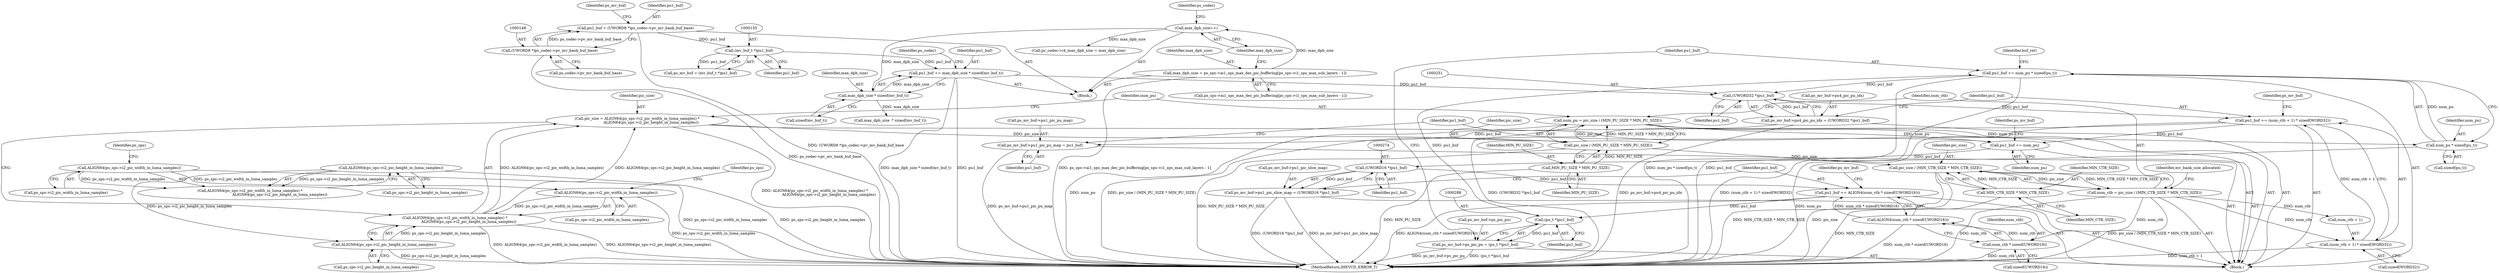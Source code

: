 digraph "0_Android_913d9e8d93d6b81bb8eac3fc2c1426651f5b259d_1@API" {
"1000290" [label="(Call,pu1_buf += num_pu * sizeof(pu_t))"];
"1000292" [label="(Call,num_pu * sizeof(pu_t))"];
"1000215" [label="(Call,num_pu = pic_size / (MIN_PU_SIZE * MIN_PU_SIZE))"];
"1000217" [label="(Call,pic_size / (MIN_PU_SIZE * MIN_PU_SIZE))"];
"1000204" [label="(Call,pic_size = ALIGN64(ps_sps->i2_pic_width_in_luma_samples) *\n                        ALIGN64(ps_sps->i2_pic_height_in_luma_samples))"];
"1000206" [label="(Call,ALIGN64(ps_sps->i2_pic_width_in_luma_samples) *\n                        ALIGN64(ps_sps->i2_pic_height_in_luma_samples))"];
"1000207" [label="(Call,ALIGN64(ps_sps->i2_pic_width_in_luma_samples))"];
"1000182" [label="(Call,ALIGN64(ps_sps->i2_pic_width_in_luma_samples))"];
"1000211" [label="(Call,ALIGN64(ps_sps->i2_pic_height_in_luma_samples))"];
"1000186" [label="(Call,ALIGN64(ps_sps->i2_pic_height_in_luma_samples))"];
"1000219" [label="(Call,MIN_PU_SIZE * MIN_PU_SIZE)"];
"1000287" [label="(Call,(pu_t *)pu1_buf)"];
"1000276" [label="(Call,pu1_buf += ALIGN4(num_ctb * sizeof(UWORD16)))"];
"1000278" [label="(Call,ALIGN4(num_ctb * sizeof(UWORD16)))"];
"1000279" [label="(Call,num_ctb * sizeof(UWORD16))"];
"1000222" [label="(Call,num_ctb = pic_size / (MIN_CTB_SIZE * MIN_CTB_SIZE))"];
"1000224" [label="(Call,pic_size / (MIN_CTB_SIZE * MIN_CTB_SIZE))"];
"1000226" [label="(Call,MIN_CTB_SIZE * MIN_CTB_SIZE)"];
"1000273" [label="(Call,(UWORD16 *)pu1_buf)"];
"1000266" [label="(Call,pu1_buf += num_pu)"];
"1000253" [label="(Call,pu1_buf += (num_ctb + 1) * sizeof(WORD32))"];
"1000255" [label="(Call,(num_ctb + 1) * sizeof(WORD32))"];
"1000250" [label="(Call,(UWORD32 *)pu1_buf)"];
"1000290" [label="(Call,pu1_buf += num_pu * sizeof(pu_t))"];
"1000157" [label="(Call,pu1_buf += max_dpb_size * sizeof(mv_buf_t))"];
"1000159" [label="(Call,max_dpb_size * sizeof(mv_buf_t))"];
"1000138" [label="(Call,max_dpb_size++)"];
"1000127" [label="(Call,max_dpb_size = ps_sps->ai1_sps_max_dec_pic_buffering[ps_sps->i1_sps_max_sub_layers - 1])"];
"1000154" [label="(Call,(mv_buf_t *)pu1_buf)"];
"1000145" [label="(Call,pu1_buf = (UWORD8 *)ps_codec->pv_mv_bank_buf_base)"];
"1000147" [label="(Call,(UWORD8 *)ps_codec->pv_mv_bank_buf_base)"];
"1000246" [label="(Call,ps_mv_buf->pu4_pic_pu_idx = (UWORD32 *)pu1_buf)"];
"1000261" [label="(Call,ps_mv_buf->pu1_pic_pu_map = pu1_buf)"];
"1000269" [label="(Call,ps_mv_buf->pu1_pic_slice_map = (UWORD16 *)pu1_buf)"];
"1000283" [label="(Call,ps_mv_buf->ps_pic_pu = (pu_t *)pu1_buf)"];
"1000227" [label="(Identifier,MIN_CTB_SIZE)"];
"1000160" [label="(Identifier,max_dpb_size)"];
"1000287" [label="(Call,(pu_t *)pu1_buf)"];
"1000324" [label="(MethodReturn,IHEVCD_ERROR_T)"];
"1000277" [label="(Identifier,pu1_buf)"];
"1000129" [label="(Call,ps_sps->ai1_sps_max_dec_pic_buffering[ps_sps->i1_sps_max_sub_layers - 1])"];
"1000156" [label="(Identifier,pu1_buf)"];
"1000165" [label="(Identifier,ps_codec)"];
"1000152" [label="(Call,ps_mv_buf = (mv_buf_t *)pu1_buf)"];
"1000254" [label="(Identifier,pu1_buf)"];
"1000269" [label="(Call,ps_mv_buf->pu1_pic_slice_map = (UWORD16 *)pu1_buf)"];
"1000212" [label="(Call,ps_sps->i2_pic_height_in_luma_samples)"];
"1000157" [label="(Call,pu1_buf += max_dpb_size * sizeof(mv_buf_t))"];
"1000223" [label="(Identifier,num_ctb)"];
"1000218" [label="(Identifier,pic_size)"];
"1000139" [label="(Identifier,max_dpb_size)"];
"1000159" [label="(Call,max_dpb_size * sizeof(mv_buf_t))"];
"1000262" [label="(Call,ps_mv_buf->pu1_pic_pu_map)"];
"1000255" [label="(Call,(num_ctb + 1) * sizeof(WORD32))"];
"1000186" [label="(Call,ALIGN64(ps_sps->i2_pic_height_in_luma_samples))"];
"1000297" [label="(Identifier,buf_ret)"];
"1000188" [label="(Identifier,ps_sps)"];
"1000221" [label="(Identifier,MIN_PU_SIZE)"];
"1000187" [label="(Call,ps_sps->i2_pic_height_in_luma_samples)"];
"1000267" [label="(Identifier,pu1_buf)"];
"1000106" [label="(Block,)"];
"1000183" [label="(Call,ps_sps->i2_pic_width_in_luma_samples)"];
"1000138" [label="(Call,max_dpb_size++)"];
"1000225" [label="(Identifier,pic_size)"];
"1000154" [label="(Call,(mv_buf_t *)pu1_buf)"];
"1000140" [label="(Call,ps_codec->i4_max_dpb_size = max_dpb_size)"];
"1000215" [label="(Call,num_pu = pic_size / (MIN_PU_SIZE * MIN_PU_SIZE))"];
"1000281" [label="(Call,sizeof(UWORD16))"];
"1000181" [label="(Call,ALIGN64(ps_sps->i2_pic_width_in_luma_samples) *\n                                                   ALIGN64(ps_sps->i2_pic_height_in_luma_samples))"];
"1000217" [label="(Call,pic_size / (MIN_PU_SIZE * MIN_PU_SIZE))"];
"1000174" [label="(Call,max_dpb_size  * sizeof(mv_buf_t))"];
"1000204" [label="(Call,pic_size = ALIGN64(ps_sps->i2_pic_width_in_luma_samples) *\n                        ALIGN64(ps_sps->i2_pic_height_in_luma_samples))"];
"1000261" [label="(Call,ps_mv_buf->pu1_pic_pu_map = pu1_buf)"];
"1000147" [label="(Call,(UWORD8 *)ps_codec->pv_mv_bank_buf_base)"];
"1000146" [label="(Identifier,pu1_buf)"];
"1000273" [label="(Call,(UWORD16 *)pu1_buf)"];
"1000268" [label="(Identifier,num_pu)"];
"1000213" [label="(Identifier,ps_sps)"];
"1000224" [label="(Call,pic_size / (MIN_CTB_SIZE * MIN_CTB_SIZE))"];
"1000127" [label="(Call,max_dpb_size = ps_sps->ai1_sps_max_dec_pic_buffering[ps_sps->i1_sps_max_sub_layers - 1])"];
"1000292" [label="(Call,num_pu * sizeof(pu_t))"];
"1000266" [label="(Call,pu1_buf += num_pu)"];
"1000228" [label="(Identifier,MIN_CTB_SIZE)"];
"1000275" [label="(Identifier,pu1_buf)"];
"1000270" [label="(Call,ps_mv_buf->pu1_pic_slice_map)"];
"1000284" [label="(Call,ps_mv_buf->ps_pic_pu)"];
"1000161" [label="(Call,sizeof(mv_buf_t))"];
"1000128" [label="(Identifier,max_dpb_size)"];
"1000222" [label="(Call,num_ctb = pic_size / (MIN_CTB_SIZE * MIN_CTB_SIZE))"];
"1000259" [label="(Call,sizeof(WORD32))"];
"1000280" [label="(Identifier,num_ctb)"];
"1000290" [label="(Call,pu1_buf += num_pu * sizeof(pu_t))"];
"1000283" [label="(Call,ps_mv_buf->ps_pic_pu = (pu_t *)pu1_buf)"];
"1000252" [label="(Identifier,pu1_buf)"];
"1000265" [label="(Identifier,pu1_buf)"];
"1000289" [label="(Identifier,pu1_buf)"];
"1000153" [label="(Identifier,ps_mv_buf)"];
"1000219" [label="(Call,MIN_PU_SIZE * MIN_PU_SIZE)"];
"1000294" [label="(Call,sizeof(pu_t))"];
"1000182" [label="(Call,ALIGN64(ps_sps->i2_pic_width_in_luma_samples))"];
"1000278" [label="(Call,ALIGN4(num_ctb * sizeof(UWORD16)))"];
"1000279" [label="(Call,num_ctb * sizeof(UWORD16))"];
"1000256" [label="(Call,num_ctb + 1)"];
"1000271" [label="(Identifier,ps_mv_buf)"];
"1000226" [label="(Call,MIN_CTB_SIZE * MIN_CTB_SIZE)"];
"1000246" [label="(Call,ps_mv_buf->pu4_pic_pu_idx = (UWORD32 *)pu1_buf)"];
"1000206" [label="(Call,ALIGN64(ps_sps->i2_pic_width_in_luma_samples) *\n                        ALIGN64(ps_sps->i2_pic_height_in_luma_samples))"];
"1000145" [label="(Call,pu1_buf = (UWORD8 *)ps_codec->pv_mv_bank_buf_base)"];
"1000142" [label="(Identifier,ps_codec)"];
"1000205" [label="(Identifier,pic_size)"];
"1000285" [label="(Identifier,ps_mv_buf)"];
"1000207" [label="(Call,ALIGN64(ps_sps->i2_pic_width_in_luma_samples))"];
"1000250" [label="(Call,(UWORD32 *)pu1_buf)"];
"1000149" [label="(Call,ps_codec->pv_mv_bank_buf_base)"];
"1000211" [label="(Call,ALIGN64(ps_sps->i2_pic_height_in_luma_samples))"];
"1000253" [label="(Call,pu1_buf += (num_ctb + 1) * sizeof(WORD32))"];
"1000291" [label="(Identifier,pu1_buf)"];
"1000208" [label="(Call,ps_sps->i2_pic_width_in_luma_samples)"];
"1000276" [label="(Call,pu1_buf += ALIGN4(num_ctb * sizeof(UWORD16)))"];
"1000216" [label="(Identifier,num_pu)"];
"1000293" [label="(Identifier,num_pu)"];
"1000247" [label="(Call,ps_mv_buf->pu4_pic_pu_idx)"];
"1000263" [label="(Identifier,ps_mv_buf)"];
"1000158" [label="(Identifier,pu1_buf)"];
"1000220" [label="(Identifier,MIN_PU_SIZE)"];
"1000199" [label="(Block,)"];
"1000230" [label="(Identifier,mv_bank_size_allocated)"];
"1000290" -> "1000199"  [label="AST: "];
"1000290" -> "1000292"  [label="CFG: "];
"1000291" -> "1000290"  [label="AST: "];
"1000292" -> "1000290"  [label="AST: "];
"1000297" -> "1000290"  [label="CFG: "];
"1000290" -> "1000324"  [label="DDG: pu1_buf"];
"1000290" -> "1000324"  [label="DDG: num_pu * sizeof(pu_t)"];
"1000290" -> "1000250"  [label="DDG: pu1_buf"];
"1000292" -> "1000290"  [label="DDG: num_pu"];
"1000287" -> "1000290"  [label="DDG: pu1_buf"];
"1000292" -> "1000294"  [label="CFG: "];
"1000293" -> "1000292"  [label="AST: "];
"1000294" -> "1000292"  [label="AST: "];
"1000292" -> "1000324"  [label="DDG: num_pu"];
"1000215" -> "1000292"  [label="DDG: num_pu"];
"1000215" -> "1000199"  [label="AST: "];
"1000215" -> "1000217"  [label="CFG: "];
"1000216" -> "1000215"  [label="AST: "];
"1000217" -> "1000215"  [label="AST: "];
"1000223" -> "1000215"  [label="CFG: "];
"1000215" -> "1000324"  [label="DDG: num_pu"];
"1000215" -> "1000324"  [label="DDG: pic_size / (MIN_PU_SIZE * MIN_PU_SIZE)"];
"1000217" -> "1000215"  [label="DDG: pic_size"];
"1000217" -> "1000215"  [label="DDG: MIN_PU_SIZE * MIN_PU_SIZE"];
"1000215" -> "1000266"  [label="DDG: num_pu"];
"1000217" -> "1000219"  [label="CFG: "];
"1000218" -> "1000217"  [label="AST: "];
"1000219" -> "1000217"  [label="AST: "];
"1000217" -> "1000324"  [label="DDG: MIN_PU_SIZE * MIN_PU_SIZE"];
"1000204" -> "1000217"  [label="DDG: pic_size"];
"1000219" -> "1000217"  [label="DDG: MIN_PU_SIZE"];
"1000217" -> "1000224"  [label="DDG: pic_size"];
"1000204" -> "1000199"  [label="AST: "];
"1000204" -> "1000206"  [label="CFG: "];
"1000205" -> "1000204"  [label="AST: "];
"1000206" -> "1000204"  [label="AST: "];
"1000216" -> "1000204"  [label="CFG: "];
"1000204" -> "1000324"  [label="DDG: ALIGN64(ps_sps->i2_pic_width_in_luma_samples) *\n                        ALIGN64(ps_sps->i2_pic_height_in_luma_samples)"];
"1000206" -> "1000204"  [label="DDG: ALIGN64(ps_sps->i2_pic_width_in_luma_samples)"];
"1000206" -> "1000204"  [label="DDG: ALIGN64(ps_sps->i2_pic_height_in_luma_samples)"];
"1000206" -> "1000211"  [label="CFG: "];
"1000207" -> "1000206"  [label="AST: "];
"1000211" -> "1000206"  [label="AST: "];
"1000206" -> "1000324"  [label="DDG: ALIGN64(ps_sps->i2_pic_width_in_luma_samples)"];
"1000206" -> "1000324"  [label="DDG: ALIGN64(ps_sps->i2_pic_height_in_luma_samples)"];
"1000207" -> "1000206"  [label="DDG: ps_sps->i2_pic_width_in_luma_samples"];
"1000211" -> "1000206"  [label="DDG: ps_sps->i2_pic_height_in_luma_samples"];
"1000207" -> "1000208"  [label="CFG: "];
"1000208" -> "1000207"  [label="AST: "];
"1000213" -> "1000207"  [label="CFG: "];
"1000207" -> "1000324"  [label="DDG: ps_sps->i2_pic_width_in_luma_samples"];
"1000182" -> "1000207"  [label="DDG: ps_sps->i2_pic_width_in_luma_samples"];
"1000182" -> "1000181"  [label="AST: "];
"1000182" -> "1000183"  [label="CFG: "];
"1000183" -> "1000182"  [label="AST: "];
"1000188" -> "1000182"  [label="CFG: "];
"1000182" -> "1000324"  [label="DDG: ps_sps->i2_pic_width_in_luma_samples"];
"1000182" -> "1000181"  [label="DDG: ps_sps->i2_pic_width_in_luma_samples"];
"1000211" -> "1000212"  [label="CFG: "];
"1000212" -> "1000211"  [label="AST: "];
"1000211" -> "1000324"  [label="DDG: ps_sps->i2_pic_height_in_luma_samples"];
"1000186" -> "1000211"  [label="DDG: ps_sps->i2_pic_height_in_luma_samples"];
"1000186" -> "1000181"  [label="AST: "];
"1000186" -> "1000187"  [label="CFG: "];
"1000187" -> "1000186"  [label="AST: "];
"1000181" -> "1000186"  [label="CFG: "];
"1000186" -> "1000324"  [label="DDG: ps_sps->i2_pic_height_in_luma_samples"];
"1000186" -> "1000181"  [label="DDG: ps_sps->i2_pic_height_in_luma_samples"];
"1000219" -> "1000221"  [label="CFG: "];
"1000220" -> "1000219"  [label="AST: "];
"1000221" -> "1000219"  [label="AST: "];
"1000219" -> "1000324"  [label="DDG: MIN_PU_SIZE"];
"1000287" -> "1000283"  [label="AST: "];
"1000287" -> "1000289"  [label="CFG: "];
"1000288" -> "1000287"  [label="AST: "];
"1000289" -> "1000287"  [label="AST: "];
"1000283" -> "1000287"  [label="CFG: "];
"1000287" -> "1000283"  [label="DDG: pu1_buf"];
"1000276" -> "1000287"  [label="DDG: pu1_buf"];
"1000276" -> "1000199"  [label="AST: "];
"1000276" -> "1000278"  [label="CFG: "];
"1000277" -> "1000276"  [label="AST: "];
"1000278" -> "1000276"  [label="AST: "];
"1000285" -> "1000276"  [label="CFG: "];
"1000276" -> "1000324"  [label="DDG: ALIGN4(num_ctb * sizeof(UWORD16))"];
"1000278" -> "1000276"  [label="DDG: num_ctb * sizeof(UWORD16)"];
"1000273" -> "1000276"  [label="DDG: pu1_buf"];
"1000278" -> "1000279"  [label="CFG: "];
"1000279" -> "1000278"  [label="AST: "];
"1000278" -> "1000324"  [label="DDG: num_ctb * sizeof(UWORD16)"];
"1000279" -> "1000278"  [label="DDG: num_ctb"];
"1000279" -> "1000281"  [label="CFG: "];
"1000280" -> "1000279"  [label="AST: "];
"1000281" -> "1000279"  [label="AST: "];
"1000279" -> "1000324"  [label="DDG: num_ctb"];
"1000222" -> "1000279"  [label="DDG: num_ctb"];
"1000222" -> "1000199"  [label="AST: "];
"1000222" -> "1000224"  [label="CFG: "];
"1000223" -> "1000222"  [label="AST: "];
"1000224" -> "1000222"  [label="AST: "];
"1000230" -> "1000222"  [label="CFG: "];
"1000222" -> "1000324"  [label="DDG: num_ctb"];
"1000222" -> "1000324"  [label="DDG: pic_size / (MIN_CTB_SIZE * MIN_CTB_SIZE)"];
"1000224" -> "1000222"  [label="DDG: pic_size"];
"1000224" -> "1000222"  [label="DDG: MIN_CTB_SIZE * MIN_CTB_SIZE"];
"1000222" -> "1000255"  [label="DDG: num_ctb"];
"1000222" -> "1000256"  [label="DDG: num_ctb"];
"1000224" -> "1000226"  [label="CFG: "];
"1000225" -> "1000224"  [label="AST: "];
"1000226" -> "1000224"  [label="AST: "];
"1000224" -> "1000324"  [label="DDG: pic_size"];
"1000224" -> "1000324"  [label="DDG: MIN_CTB_SIZE * MIN_CTB_SIZE"];
"1000226" -> "1000224"  [label="DDG: MIN_CTB_SIZE"];
"1000226" -> "1000228"  [label="CFG: "];
"1000227" -> "1000226"  [label="AST: "];
"1000228" -> "1000226"  [label="AST: "];
"1000226" -> "1000324"  [label="DDG: MIN_CTB_SIZE"];
"1000273" -> "1000269"  [label="AST: "];
"1000273" -> "1000275"  [label="CFG: "];
"1000274" -> "1000273"  [label="AST: "];
"1000275" -> "1000273"  [label="AST: "];
"1000269" -> "1000273"  [label="CFG: "];
"1000273" -> "1000269"  [label="DDG: pu1_buf"];
"1000266" -> "1000273"  [label="DDG: pu1_buf"];
"1000266" -> "1000199"  [label="AST: "];
"1000266" -> "1000268"  [label="CFG: "];
"1000267" -> "1000266"  [label="AST: "];
"1000268" -> "1000266"  [label="AST: "];
"1000271" -> "1000266"  [label="CFG: "];
"1000253" -> "1000266"  [label="DDG: pu1_buf"];
"1000253" -> "1000199"  [label="AST: "];
"1000253" -> "1000255"  [label="CFG: "];
"1000254" -> "1000253"  [label="AST: "];
"1000255" -> "1000253"  [label="AST: "];
"1000263" -> "1000253"  [label="CFG: "];
"1000253" -> "1000324"  [label="DDG: (num_ctb + 1) * sizeof(WORD32)"];
"1000255" -> "1000253"  [label="DDG: num_ctb + 1"];
"1000250" -> "1000253"  [label="DDG: pu1_buf"];
"1000253" -> "1000261"  [label="DDG: pu1_buf"];
"1000255" -> "1000259"  [label="CFG: "];
"1000256" -> "1000255"  [label="AST: "];
"1000259" -> "1000255"  [label="AST: "];
"1000255" -> "1000324"  [label="DDG: num_ctb + 1"];
"1000250" -> "1000246"  [label="AST: "];
"1000250" -> "1000252"  [label="CFG: "];
"1000251" -> "1000250"  [label="AST: "];
"1000252" -> "1000250"  [label="AST: "];
"1000246" -> "1000250"  [label="CFG: "];
"1000250" -> "1000246"  [label="DDG: pu1_buf"];
"1000157" -> "1000250"  [label="DDG: pu1_buf"];
"1000157" -> "1000106"  [label="AST: "];
"1000157" -> "1000159"  [label="CFG: "];
"1000158" -> "1000157"  [label="AST: "];
"1000159" -> "1000157"  [label="AST: "];
"1000165" -> "1000157"  [label="CFG: "];
"1000157" -> "1000324"  [label="DDG: max_dpb_size * sizeof(mv_buf_t)"];
"1000157" -> "1000324"  [label="DDG: pu1_buf"];
"1000159" -> "1000157"  [label="DDG: max_dpb_size"];
"1000154" -> "1000157"  [label="DDG: pu1_buf"];
"1000159" -> "1000161"  [label="CFG: "];
"1000160" -> "1000159"  [label="AST: "];
"1000161" -> "1000159"  [label="AST: "];
"1000138" -> "1000159"  [label="DDG: max_dpb_size"];
"1000159" -> "1000174"  [label="DDG: max_dpb_size"];
"1000138" -> "1000106"  [label="AST: "];
"1000138" -> "1000139"  [label="CFG: "];
"1000139" -> "1000138"  [label="AST: "];
"1000142" -> "1000138"  [label="CFG: "];
"1000127" -> "1000138"  [label="DDG: max_dpb_size"];
"1000138" -> "1000140"  [label="DDG: max_dpb_size"];
"1000127" -> "1000106"  [label="AST: "];
"1000127" -> "1000129"  [label="CFG: "];
"1000128" -> "1000127"  [label="AST: "];
"1000129" -> "1000127"  [label="AST: "];
"1000139" -> "1000127"  [label="CFG: "];
"1000127" -> "1000324"  [label="DDG: ps_sps->ai1_sps_max_dec_pic_buffering[ps_sps->i1_sps_max_sub_layers - 1]"];
"1000154" -> "1000152"  [label="AST: "];
"1000154" -> "1000156"  [label="CFG: "];
"1000155" -> "1000154"  [label="AST: "];
"1000156" -> "1000154"  [label="AST: "];
"1000152" -> "1000154"  [label="CFG: "];
"1000154" -> "1000152"  [label="DDG: pu1_buf"];
"1000145" -> "1000154"  [label="DDG: pu1_buf"];
"1000145" -> "1000106"  [label="AST: "];
"1000145" -> "1000147"  [label="CFG: "];
"1000146" -> "1000145"  [label="AST: "];
"1000147" -> "1000145"  [label="AST: "];
"1000153" -> "1000145"  [label="CFG: "];
"1000145" -> "1000324"  [label="DDG: (UWORD8 *)ps_codec->pv_mv_bank_buf_base"];
"1000147" -> "1000145"  [label="DDG: ps_codec->pv_mv_bank_buf_base"];
"1000147" -> "1000149"  [label="CFG: "];
"1000148" -> "1000147"  [label="AST: "];
"1000149" -> "1000147"  [label="AST: "];
"1000147" -> "1000324"  [label="DDG: ps_codec->pv_mv_bank_buf_base"];
"1000246" -> "1000199"  [label="AST: "];
"1000247" -> "1000246"  [label="AST: "];
"1000254" -> "1000246"  [label="CFG: "];
"1000246" -> "1000324"  [label="DDG: (UWORD32 *)pu1_buf"];
"1000246" -> "1000324"  [label="DDG: ps_mv_buf->pu4_pic_pu_idx"];
"1000261" -> "1000199"  [label="AST: "];
"1000261" -> "1000265"  [label="CFG: "];
"1000262" -> "1000261"  [label="AST: "];
"1000265" -> "1000261"  [label="AST: "];
"1000267" -> "1000261"  [label="CFG: "];
"1000261" -> "1000324"  [label="DDG: ps_mv_buf->pu1_pic_pu_map"];
"1000269" -> "1000199"  [label="AST: "];
"1000270" -> "1000269"  [label="AST: "];
"1000277" -> "1000269"  [label="CFG: "];
"1000269" -> "1000324"  [label="DDG: (UWORD16 *)pu1_buf"];
"1000269" -> "1000324"  [label="DDG: ps_mv_buf->pu1_pic_slice_map"];
"1000283" -> "1000199"  [label="AST: "];
"1000284" -> "1000283"  [label="AST: "];
"1000291" -> "1000283"  [label="CFG: "];
"1000283" -> "1000324"  [label="DDG: ps_mv_buf->ps_pic_pu"];
"1000283" -> "1000324"  [label="DDG: (pu_t *)pu1_buf"];
}
